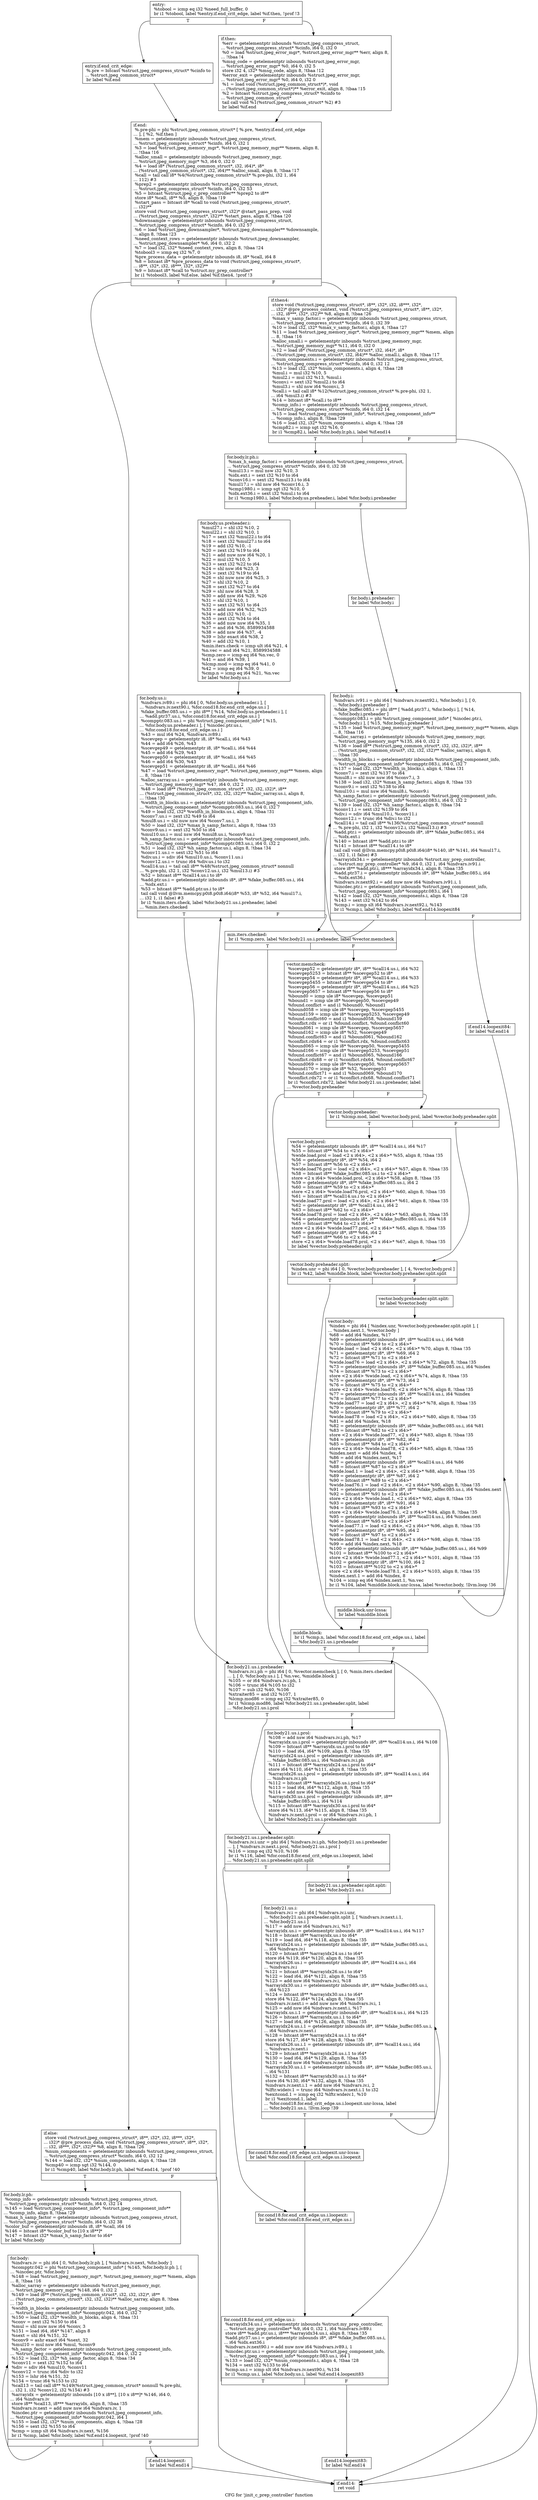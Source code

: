 digraph "CFG for 'jinit_c_prep_controller' function" {
	label="CFG for 'jinit_c_prep_controller' function";

	Node0x5d0d660 [shape=record,label="{entry:\l  %tobool = icmp eq i32 %need_full_buffer, 0\l  br i1 %tobool, label %entry.if.end_crit_edge, label %if.then, !prof !3\l|{<s0>T|<s1>F}}"];
	Node0x5d0d660:s0 -> Node0x5d0dd80;
	Node0x5d0d660:s1 -> Node0x5d0de80;
	Node0x5d0dd80 [shape=record,label="{entry.if.end_crit_edge:                           \l  %.pre = bitcast %struct.jpeg_compress_struct* %cinfo to\l... %struct.jpeg_common_struct*\l  br label %if.end\l}"];
	Node0x5d0dd80 -> Node0x5d0f120;
	Node0x5d0de80 [shape=record,label="{if.then:                                          \l  %err = getelementptr inbounds %struct.jpeg_compress_struct,\l... %struct.jpeg_compress_struct* %cinfo, i64 0, i32 0\l  %0 = load %struct.jpeg_error_mgr*, %struct.jpeg_error_mgr** %err, align 8,\l... !tbaa !4\l  %msg_code = getelementptr inbounds %struct.jpeg_error_mgr,\l... %struct.jpeg_error_mgr* %0, i64 0, i32 5\l  store i32 4, i32* %msg_code, align 8, !tbaa !12\l  %error_exit = getelementptr inbounds %struct.jpeg_error_mgr,\l... %struct.jpeg_error_mgr* %0, i64 0, i32 0\l  %1 = load void (%struct.jpeg_common_struct*)*, void\l... (%struct.jpeg_common_struct*)** %error_exit, align 8, !tbaa !15\l  %2 = bitcast %struct.jpeg_compress_struct* %cinfo to\l... %struct.jpeg_common_struct*\l  tail call void %1(%struct.jpeg_common_struct* %2) #3\l  br label %if.end\l}"];
	Node0x5d0de80 -> Node0x5d0f120;
	Node0x5d0f120 [shape=record,label="{if.end:                                           \l  %.pre-phi = phi %struct.jpeg_common_struct* [ %.pre, %entry.if.end_crit_edge\l... ], [ %2, %if.then ]\l  %mem = getelementptr inbounds %struct.jpeg_compress_struct,\l... %struct.jpeg_compress_struct* %cinfo, i64 0, i32 1\l  %3 = load %struct.jpeg_memory_mgr*, %struct.jpeg_memory_mgr** %mem, align 8,\l... !tbaa !16\l  %alloc_small = getelementptr inbounds %struct.jpeg_memory_mgr,\l... %struct.jpeg_memory_mgr* %3, i64 0, i32 0\l  %4 = load i8* (%struct.jpeg_common_struct*, i32, i64)*, i8*\l... (%struct.jpeg_common_struct*, i32, i64)** %alloc_small, align 8, !tbaa !17\l  %call = tail call i8* %4(%struct.jpeg_common_struct* %.pre-phi, i32 1, i64\l... 112) #3\l  %prep2 = getelementptr inbounds %struct.jpeg_compress_struct,\l... %struct.jpeg_compress_struct* %cinfo, i64 0, i32 53\l  %5 = bitcast %struct.jpeg_c_prep_controller** %prep2 to i8**\l  store i8* %call, i8** %5, align 8, !tbaa !19\l  %start_pass = bitcast i8* %call to void (%struct.jpeg_compress_struct*,\l... i32)**\l  store void (%struct.jpeg_compress_struct*, i32)* @start_pass_prep, void\l... (%struct.jpeg_compress_struct*, i32)** %start_pass, align 8, !tbaa !20\l  %downsample = getelementptr inbounds %struct.jpeg_compress_struct,\l... %struct.jpeg_compress_struct* %cinfo, i64 0, i32 57\l  %6 = load %struct.jpeg_downsampler*, %struct.jpeg_downsampler** %downsample,\l... align 8, !tbaa !23\l  %need_context_rows = getelementptr inbounds %struct.jpeg_downsampler,\l... %struct.jpeg_downsampler* %6, i64 0, i32 2\l  %7 = load i32, i32* %need_context_rows, align 8, !tbaa !24\l  %tobool3 = icmp eq i32 %7, 0\l  %pre_process_data = getelementptr inbounds i8, i8* %call, i64 8\l  %8 = bitcast i8* %pre_process_data to void (%struct.jpeg_compress_struct*,\l... i8**, i32*, i32, i8***, i32*, i32)**\l  %9 = bitcast i8* %call to %struct.my_prep_controller*\l  br i1 %tobool3, label %if.else, label %if.then4, !prof !3\l|{<s0>T|<s1>F}}"];
	Node0x5d0f120:s0 -> Node0x5d101d0;
	Node0x5d0f120:s1 -> Node0x5d11360;
	Node0x5d11360 [shape=record,label="{if.then4:                                         \l  store void (%struct.jpeg_compress_struct*, i8**, i32*, i32, i8***, i32*,\l... i32)* @pre_process_context, void (%struct.jpeg_compress_struct*, i8**, i32*,\l... i32, i8***, i32*, i32)** %8, align 8, !tbaa !26\l  %max_v_samp_factor.i = getelementptr inbounds %struct.jpeg_compress_struct,\l... %struct.jpeg_compress_struct* %cinfo, i64 0, i32 39\l  %10 = load i32, i32* %max_v_samp_factor.i, align 4, !tbaa !27\l  %11 = load %struct.jpeg_memory_mgr*, %struct.jpeg_memory_mgr** %mem, align\l... 8, !tbaa !16\l  %alloc_small.i = getelementptr inbounds %struct.jpeg_memory_mgr,\l... %struct.jpeg_memory_mgr* %11, i64 0, i32 0\l  %12 = load i8* (%struct.jpeg_common_struct*, i32, i64)*, i8*\l... (%struct.jpeg_common_struct*, i32, i64)** %alloc_small.i, align 8, !tbaa !17\l  %num_components.i = getelementptr inbounds %struct.jpeg_compress_struct,\l... %struct.jpeg_compress_struct* %cinfo, i64 0, i32 12\l  %13 = load i32, i32* %num_components.i, align 4, !tbaa !28\l  %mul.i = mul i32 %10, 5\l  %mul2.i = mul i32 %13, %mul.i\l  %conv.i = sext i32 %mul2.i to i64\l  %mul3.i = shl nsw i64 %conv.i, 3\l  %call.i = tail call i8* %12(%struct.jpeg_common_struct* %.pre-phi, i32 1,\l... i64 %mul3.i) #3\l  %14 = bitcast i8* %call.i to i8**\l  %comp_info.i = getelementptr inbounds %struct.jpeg_compress_struct,\l... %struct.jpeg_compress_struct* %cinfo, i64 0, i32 14\l  %15 = load %struct.jpeg_component_info*, %struct.jpeg_component_info**\l... %comp_info.i, align 8, !tbaa !29\l  %16 = load i32, i32* %num_components.i, align 4, !tbaa !28\l  %cmp82.i = icmp sgt i32 %16, 0\l  br i1 %cmp82.i, label %for.body.lr.ph.i, label %if.end14\l|{<s0>T|<s1>F}}"];
	Node0x5d11360:s0 -> Node0x5d140e0;
	Node0x5d11360:s1 -> Node0x5d141e0;
	Node0x5d140e0 [shape=record,label="{for.body.lr.ph.i:                                 \l  %max_h_samp_factor.i = getelementptr inbounds %struct.jpeg_compress_struct,\l... %struct.jpeg_compress_struct* %cinfo, i64 0, i32 38\l  %mul13.i = mul nsw i32 %10, 3\l  %idx.ext.i = sext i32 %10 to i64\l  %conv16.i = sext i32 %mul13.i to i64\l  %mul17.i = shl nsw i64 %conv16.i, 3\l  %cmp1980.i = icmp sgt i32 %10, 0\l  %idx.ext36.i = sext i32 %mul.i to i64\l  br i1 %cmp1980.i, label %for.body.us.preheader.i, label %for.body.i.preheader\l|{<s0>T|<s1>F}}"];
	Node0x5d140e0:s0 -> Node0x5d147f0;
	Node0x5d140e0:s1 -> Node0x5d148f0;
	Node0x5d148f0 [shape=record,label="{for.body.i.preheader:                             \l  br label %for.body.i\l}"];
	Node0x5d148f0 -> Node0x5d14a80;
	Node0x5d147f0 [shape=record,label="{for.body.us.preheader.i:                          \l  %mul27.i = shl i32 %10, 2\l  %mul22.i = shl i32 %10, 1\l  %17 = sext i32 %mul22.i to i64\l  %18 = sext i32 %mul27.i to i64\l  %19 = add i32 %10, -1\l  %20 = zext i32 %19 to i64\l  %21 = add nuw nsw i64 %20, 1\l  %22 = mul i32 %10, 5\l  %23 = sext i32 %22 to i64\l  %24 = shl nsw i64 %23, 3\l  %25 = zext i32 %19 to i64\l  %26 = shl nuw nsw i64 %25, 3\l  %27 = shl i32 %10, 2\l  %28 = sext i32 %27 to i64\l  %29 = shl nsw i64 %28, 3\l  %30 = add nsw i64 %29, %26\l  %31 = shl i32 %10, 1\l  %32 = sext i32 %31 to i64\l  %33 = add nsw i64 %32, %25\l  %34 = add i32 %10, -1\l  %35 = zext i32 %34 to i64\l  %36 = add nuw nsw i64 %35, 1\l  %37 = and i64 %36, 8589934588\l  %38 = add nsw i64 %37, -4\l  %39 = lshr exact i64 %38, 2\l  %40 = add i32 %10, 1\l  %min.iters.check = icmp ult i64 %21, 4\l  %n.vec = and i64 %21, 8589934588\l  %cmp.zero = icmp eq i64 %n.vec, 0\l  %41 = and i64 %39, 1\l  %lcmp.mod = icmp eq i64 %41, 0\l  %42 = icmp eq i64 %39, 0\l  %cmp.n = icmp eq i64 %21, %n.vec\l  br label %for.body.us.i\l}"];
	Node0x5d147f0 -> Node0x5d164b0;
	Node0x5d164b0 [shape=record,label="{for.body.us.i:                                    \l  %indvars.iv89.i = phi i64 [ 0, %for.body.us.preheader.i ], [\l... %indvars.iv.next90.i, %for.cond18.for.end_crit_edge.us.i ]\l  %fake_buffer.085.us.i = phi i8** [ %14, %for.body.us.preheader.i ], [\l... %add.ptr37.us.i, %for.cond18.for.end_crit_edge.us.i ]\l  %compptr.083.us.i = phi %struct.jpeg_component_info* [ %15,\l... %for.body.us.preheader.i ], [ %incdec.ptr.us.i,\l... %for.cond18.for.end_crit_edge.us.i ]\l  %43 = mul i64 %24, %indvars.iv89.i\l  %scevgep = getelementptr i8, i8* %call.i, i64 %43\l  %44 = add i64 %26, %43\l  %scevgep49 = getelementptr i8, i8* %call.i, i64 %44\l  %45 = add i64 %29, %43\l  %scevgep50 = getelementptr i8, i8* %call.i, i64 %45\l  %46 = add i64 %30, %43\l  %scevgep51 = getelementptr i8, i8* %call.i, i64 %46\l  %47 = load %struct.jpeg_memory_mgr*, %struct.jpeg_memory_mgr** %mem, align\l... 8, !tbaa !16\l  %alloc_sarray.us.i = getelementptr inbounds %struct.jpeg_memory_mgr,\l... %struct.jpeg_memory_mgr* %47, i64 0, i32 2\l  %48 = load i8** (%struct.jpeg_common_struct*, i32, i32, i32)*, i8**\l... (%struct.jpeg_common_struct*, i32, i32, i32)** %alloc_sarray.us.i, align 8,\l... !tbaa !30\l  %width_in_blocks.us.i = getelementptr inbounds %struct.jpeg_component_info,\l... %struct.jpeg_component_info* %compptr.083.us.i, i64 0, i32 7\l  %49 = load i32, i32* %width_in_blocks.us.i, align 4, !tbaa !31\l  %conv7.us.i = zext i32 %49 to i64\l  %mul8.us.i = shl nuw nsw i64 %conv7.us.i, 3\l  %50 = load i32, i32* %max_h_samp_factor.i, align 8, !tbaa !33\l  %conv9.us.i = sext i32 %50 to i64\l  %mul10.us.i = mul nsw i64 %mul8.us.i, %conv9.us.i\l  %h_samp_factor.us.i = getelementptr inbounds %struct.jpeg_component_info,\l... %struct.jpeg_component_info* %compptr.083.us.i, i64 0, i32 2\l  %51 = load i32, i32* %h_samp_factor.us.i, align 8, !tbaa !34\l  %conv11.us.i = sext i32 %51 to i64\l  %div.us.i = sdiv i64 %mul10.us.i, %conv11.us.i\l  %conv12.us.i = trunc i64 %div.us.i to i32\l  %call14.us.i = tail call i8** %48(%struct.jpeg_common_struct* nonnull\l... %.pre-phi, i32 1, i32 %conv12.us.i, i32 %mul13.i) #3\l  %52 = bitcast i8** %call14.us.i to i8*\l  %add.ptr.us.i = getelementptr inbounds i8*, i8** %fake_buffer.085.us.i, i64\l... %idx.ext.i\l  %53 = bitcast i8** %add.ptr.us.i to i8*\l  tail call void @llvm.memcpy.p0i8.p0i8.i64(i8* %53, i8* %52, i64 %mul17.i,\l... i32 1, i1 false) #3\l  br i1 %min.iters.check, label %for.body21.us.i.preheader, label\l... %min.iters.checked\l|{<s0>T|<s1>F}}"];
	Node0x5d164b0:s0 -> Node0x5d18740;
	Node0x5d164b0:s1 -> Node0x5d18860;
	Node0x5d18860 [shape=record,label="{min.iters.checked:                                \l  br i1 %cmp.zero, label %for.body21.us.i.preheader, label %vector.memcheck\l|{<s0>T|<s1>F}}"];
	Node0x5d18860:s0 -> Node0x5d18740;
	Node0x5d18860:s1 -> Node0x5d189d0;
	Node0x5d189d0 [shape=record,label="{vector.memcheck:                                  \l  %scevgep52 = getelementptr i8*, i8** %call14.us.i, i64 %32\l  %scevgep5253 = bitcast i8** %scevgep52 to i8*\l  %scevgep54 = getelementptr i8*, i8** %call14.us.i, i64 %33\l  %scevgep5455 = bitcast i8** %scevgep54 to i8*\l  %scevgep56 = getelementptr i8*, i8** %call14.us.i, i64 %25\l  %scevgep5657 = bitcast i8** %scevgep56 to i8*\l  %bound0 = icmp ule i8* %scevgep, %scevgep51\l  %bound1 = icmp ule i8* %scevgep50, %scevgep49\l  %found.conflict = and i1 %bound0, %bound1\l  %bound058 = icmp ule i8* %scevgep, %scevgep5455\l  %bound159 = icmp ule i8* %scevgep5253, %scevgep49\l  %found.conflict60 = and i1 %bound058, %bound159\l  %conflict.rdx = or i1 %found.conflict, %found.conflict60\l  %bound061 = icmp ule i8* %scevgep, %scevgep5657\l  %bound162 = icmp ule i8* %52, %scevgep49\l  %found.conflict63 = and i1 %bound061, %bound162\l  %conflict.rdx64 = or i1 %conflict.rdx, %found.conflict63\l  %bound065 = icmp ule i8* %scevgep50, %scevgep5455\l  %bound166 = icmp ule i8* %scevgep5253, %scevgep51\l  %found.conflict67 = and i1 %bound065, %bound166\l  %conflict.rdx68 = or i1 %conflict.rdx64, %found.conflict67\l  %bound069 = icmp ule i8* %scevgep50, %scevgep5657\l  %bound170 = icmp ule i8* %52, %scevgep51\l  %found.conflict71 = and i1 %bound069, %bound170\l  %conflict.rdx72 = or i1 %conflict.rdx68, %found.conflict71\l  br i1 %conflict.rdx72, label %for.body21.us.i.preheader, label\l... %vector.body.preheader\l|{<s0>T|<s1>F}}"];
	Node0x5d189d0:s0 -> Node0x5d18740;
	Node0x5d189d0:s1 -> Node0x5d15290;
	Node0x5d15290 [shape=record,label="{vector.body.preheader:                            \l  br i1 %lcmp.mod, label %vector.body.prol, label %vector.body.preheader.split\l|{<s0>T|<s1>F}}"];
	Node0x5d15290:s0 -> Node0x5d16080;
	Node0x5d15290:s1 -> Node0x5d16100;
	Node0x5d16080 [shape=record,label="{vector.body.prol:                                 \l  %54 = getelementptr inbounds i8*, i8** %call14.us.i, i64 %17\l  %55 = bitcast i8** %54 to \<2 x i64\>*\l  %wide.load.prol = load \<2 x i64\>, \<2 x i64\>* %55, align 8, !tbaa !35\l  %56 = getelementptr i8*, i8** %54, i64 2\l  %57 = bitcast i8** %56 to \<2 x i64\>*\l  %wide.load76.prol = load \<2 x i64\>, \<2 x i64\>* %57, align 8, !tbaa !35\l  %58 = bitcast i8** %fake_buffer.085.us.i to \<2 x i64\>*\l  store \<2 x i64\> %wide.load.prol, \<2 x i64\>* %58, align 8, !tbaa !35\l  %59 = getelementptr i8*, i8** %fake_buffer.085.us.i, i64 2\l  %60 = bitcast i8** %59 to \<2 x i64\>*\l  store \<2 x i64\> %wide.load76.prol, \<2 x i64\>* %60, align 8, !tbaa !35\l  %61 = bitcast i8** %call14.us.i to \<2 x i64\>*\l  %wide.load77.prol = load \<2 x i64\>, \<2 x i64\>* %61, align 8, !tbaa !35\l  %62 = getelementptr i8*, i8** %call14.us.i, i64 2\l  %63 = bitcast i8** %62 to \<2 x i64\>*\l  %wide.load78.prol = load \<2 x i64\>, \<2 x i64\>* %63, align 8, !tbaa !35\l  %64 = getelementptr inbounds i8*, i8** %fake_buffer.085.us.i, i64 %18\l  %65 = bitcast i8** %64 to \<2 x i64\>*\l  store \<2 x i64\> %wide.load77.prol, \<2 x i64\>* %65, align 8, !tbaa !35\l  %66 = getelementptr i8*, i8** %64, i64 2\l  %67 = bitcast i8** %66 to \<2 x i64\>*\l  store \<2 x i64\> %wide.load78.prol, \<2 x i64\>* %67, align 8, !tbaa !35\l  br label %vector.body.preheader.split\l}"];
	Node0x5d16080 -> Node0x5d16100;
	Node0x5d16100 [shape=record,label="{vector.body.preheader.split:                      \l  %index.unr = phi i64 [ 0, %vector.body.preheader ], [ 4, %vector.body.prol ]\l  br i1 %42, label %middle.block, label %vector.body.preheader.split.split\l|{<s0>T|<s1>F}}"];
	Node0x5d16100:s0 -> Node0x5d1c790;
	Node0x5d16100:s1 -> Node0x5d1c840;
	Node0x5d1c840 [shape=record,label="{vector.body.preheader.split.split:                \l  br label %vector.body\l}"];
	Node0x5d1c840 -> Node0x5d1c9b0;
	Node0x5d1c9b0 [shape=record,label="{vector.body:                                      \l  %index = phi i64 [ %index.unr, %vector.body.preheader.split.split ], [\l... %index.next.1, %vector.body ]\l  %68 = add i64 %index, %17\l  %69 = getelementptr inbounds i8*, i8** %call14.us.i, i64 %68\l  %70 = bitcast i8** %69 to \<2 x i64\>*\l  %wide.load = load \<2 x i64\>, \<2 x i64\>* %70, align 8, !tbaa !35\l  %71 = getelementptr i8*, i8** %69, i64 2\l  %72 = bitcast i8** %71 to \<2 x i64\>*\l  %wide.load76 = load \<2 x i64\>, \<2 x i64\>* %72, align 8, !tbaa !35\l  %73 = getelementptr inbounds i8*, i8** %fake_buffer.085.us.i, i64 %index\l  %74 = bitcast i8** %73 to \<2 x i64\>*\l  store \<2 x i64\> %wide.load, \<2 x i64\>* %74, align 8, !tbaa !35\l  %75 = getelementptr i8*, i8** %73, i64 2\l  %76 = bitcast i8** %75 to \<2 x i64\>*\l  store \<2 x i64\> %wide.load76, \<2 x i64\>* %76, align 8, !tbaa !35\l  %77 = getelementptr inbounds i8*, i8** %call14.us.i, i64 %index\l  %78 = bitcast i8** %77 to \<2 x i64\>*\l  %wide.load77 = load \<2 x i64\>, \<2 x i64\>* %78, align 8, !tbaa !35\l  %79 = getelementptr i8*, i8** %77, i64 2\l  %80 = bitcast i8** %79 to \<2 x i64\>*\l  %wide.load78 = load \<2 x i64\>, \<2 x i64\>* %80, align 8, !tbaa !35\l  %81 = add i64 %index, %18\l  %82 = getelementptr inbounds i8*, i8** %fake_buffer.085.us.i, i64 %81\l  %83 = bitcast i8** %82 to \<2 x i64\>*\l  store \<2 x i64\> %wide.load77, \<2 x i64\>* %83, align 8, !tbaa !35\l  %84 = getelementptr i8*, i8** %82, i64 2\l  %85 = bitcast i8** %84 to \<2 x i64\>*\l  store \<2 x i64\> %wide.load78, \<2 x i64\>* %85, align 8, !tbaa !35\l  %index.next = add i64 %index, 4\l  %86 = add i64 %index.next, %17\l  %87 = getelementptr inbounds i8*, i8** %call14.us.i, i64 %86\l  %88 = bitcast i8** %87 to \<2 x i64\>*\l  %wide.load.1 = load \<2 x i64\>, \<2 x i64\>* %88, align 8, !tbaa !35\l  %89 = getelementptr i8*, i8** %87, i64 2\l  %90 = bitcast i8** %89 to \<2 x i64\>*\l  %wide.load76.1 = load \<2 x i64\>, \<2 x i64\>* %90, align 8, !tbaa !35\l  %91 = getelementptr inbounds i8*, i8** %fake_buffer.085.us.i, i64 %index.next\l  %92 = bitcast i8** %91 to \<2 x i64\>*\l  store \<2 x i64\> %wide.load.1, \<2 x i64\>* %92, align 8, !tbaa !35\l  %93 = getelementptr i8*, i8** %91, i64 2\l  %94 = bitcast i8** %93 to \<2 x i64\>*\l  store \<2 x i64\> %wide.load76.1, \<2 x i64\>* %94, align 8, !tbaa !35\l  %95 = getelementptr inbounds i8*, i8** %call14.us.i, i64 %index.next\l  %96 = bitcast i8** %95 to \<2 x i64\>*\l  %wide.load77.1 = load \<2 x i64\>, \<2 x i64\>* %96, align 8, !tbaa !35\l  %97 = getelementptr i8*, i8** %95, i64 2\l  %98 = bitcast i8** %97 to \<2 x i64\>*\l  %wide.load78.1 = load \<2 x i64\>, \<2 x i64\>* %98, align 8, !tbaa !35\l  %99 = add i64 %index.next, %18\l  %100 = getelementptr inbounds i8*, i8** %fake_buffer.085.us.i, i64 %99\l  %101 = bitcast i8** %100 to \<2 x i64\>*\l  store \<2 x i64\> %wide.load77.1, \<2 x i64\>* %101, align 8, !tbaa !35\l  %102 = getelementptr i8*, i8** %100, i64 2\l  %103 = bitcast i8** %102 to \<2 x i64\>*\l  store \<2 x i64\> %wide.load78.1, \<2 x i64\>* %103, align 8, !tbaa !35\l  %index.next.1 = add i64 %index, 8\l  %104 = icmp eq i64 %index.next.1, %n.vec\l  br i1 %104, label %middle.block.unr-lcssa, label %vector.body, !llvm.loop !36\l|{<s0>T|<s1>F}}"];
	Node0x5d1c9b0:s0 -> Node0x5d1e6a0;
	Node0x5d1c9b0:s1 -> Node0x5d1c9b0;
	Node0x5d1e6a0 [shape=record,label="{middle.block.unr-lcssa:                           \l  br label %middle.block\l}"];
	Node0x5d1e6a0 -> Node0x5d1c790;
	Node0x5d1c790 [shape=record,label="{middle.block:                                     \l  br i1 %cmp.n, label %for.cond18.for.end_crit_edge.us.i, label\l... %for.body21.us.i.preheader\l|{<s0>T|<s1>F}}"];
	Node0x5d1c790:s0 -> Node0x5d16660;
	Node0x5d1c790:s1 -> Node0x5d18740;
	Node0x5d18740 [shape=record,label="{for.body21.us.i.preheader:                        \l  %indvars.iv.i.ph = phi i64 [ 0, %vector.memcheck ], [ 0, %min.iters.checked\l... ], [ 0, %for.body.us.i ], [ %n.vec, %middle.block ]\l  %105 = or i64 %indvars.iv.i.ph, 1\l  %106 = trunc i64 %105 to i32\l  %107 = sub i32 %40, %106\l  %xtraiter85 = and i32 %107, 1\l  %lcmp.mod86 = icmp eq i32 %xtraiter85, 0\l  br i1 %lcmp.mod86, label %for.body21.us.i.preheader.split, label\l... %for.body21.us.i.prol\l|{<s0>T|<s1>F}}"];
	Node0x5d18740:s0 -> Node0x5d0e4c0;
	Node0x5d18740:s1 -> Node0x5d0e5e0;
	Node0x5d0e5e0 [shape=record,label="{for.body21.us.i.prol:                             \l  %108 = add nsw i64 %indvars.iv.i.ph, %17\l  %arrayidx.us.i.prol = getelementptr inbounds i8*, i8** %call14.us.i, i64 %108\l  %109 = bitcast i8** %arrayidx.us.i.prol to i64*\l  %110 = load i64, i64* %109, align 8, !tbaa !35\l  %arrayidx24.us.i.prol = getelementptr inbounds i8*, i8**\l... %fake_buffer.085.us.i, i64 %indvars.iv.i.ph\l  %111 = bitcast i8** %arrayidx24.us.i.prol to i64*\l  store i64 %110, i64* %111, align 8, !tbaa !35\l  %arrayidx26.us.i.prol = getelementptr inbounds i8*, i8** %call14.us.i, i64\l... %indvars.iv.i.ph\l  %112 = bitcast i8** %arrayidx26.us.i.prol to i64*\l  %113 = load i64, i64* %112, align 8, !tbaa !35\l  %114 = add nsw i64 %indvars.iv.i.ph, %18\l  %arrayidx30.us.i.prol = getelementptr inbounds i8*, i8**\l... %fake_buffer.085.us.i, i64 %114\l  %115 = bitcast i8** %arrayidx30.us.i.prol to i64*\l  store i64 %113, i64* %115, align 8, !tbaa !35\l  %indvars.iv.next.i.prol = or i64 %indvars.iv.i.ph, 1\l  br label %for.body21.us.i.preheader.split\l}"];
	Node0x5d0e5e0 -> Node0x5d0e4c0;
	Node0x5d0e4c0 [shape=record,label="{for.body21.us.i.preheader.split:                  \l  %indvars.iv.i.unr = phi i64 [ %indvars.iv.i.ph, %for.body21.us.i.preheader\l... ], [ %indvars.iv.next.i.prol, %for.body21.us.i.prol ]\l  %116 = icmp eq i32 %10, %106\l  br i1 %116, label %for.cond18.for.end_crit_edge.us.i.loopexit, label\l... %for.body21.us.i.preheader.split.split\l|{<s0>T|<s1>F}}"];
	Node0x5d0e4c0:s0 -> Node0x5d208f0;
	Node0x5d0e4c0:s1 -> Node0x5d209f0;
	Node0x5d209f0 [shape=record,label="{for.body21.us.i.preheader.split.split:            \l  br label %for.body21.us.i\l}"];
	Node0x5d209f0 -> Node0x5d20b30;
	Node0x5d20b30 [shape=record,label="{for.body21.us.i:                                  \l  %indvars.iv.i = phi i64 [ %indvars.iv.i.unr,\l... %for.body21.us.i.preheader.split.split ], [ %indvars.iv.next.i.1,\l... %for.body21.us.i ]\l  %117 = add nsw i64 %indvars.iv.i, %17\l  %arrayidx.us.i = getelementptr inbounds i8*, i8** %call14.us.i, i64 %117\l  %118 = bitcast i8** %arrayidx.us.i to i64*\l  %119 = load i64, i64* %118, align 8, !tbaa !35\l  %arrayidx24.us.i = getelementptr inbounds i8*, i8** %fake_buffer.085.us.i,\l... i64 %indvars.iv.i\l  %120 = bitcast i8** %arrayidx24.us.i to i64*\l  store i64 %119, i64* %120, align 8, !tbaa !35\l  %arrayidx26.us.i = getelementptr inbounds i8*, i8** %call14.us.i, i64\l... %indvars.iv.i\l  %121 = bitcast i8** %arrayidx26.us.i to i64*\l  %122 = load i64, i64* %121, align 8, !tbaa !35\l  %123 = add nsw i64 %indvars.iv.i, %18\l  %arrayidx30.us.i = getelementptr inbounds i8*, i8** %fake_buffer.085.us.i,\l... i64 %123\l  %124 = bitcast i8** %arrayidx30.us.i to i64*\l  store i64 %122, i64* %124, align 8, !tbaa !35\l  %indvars.iv.next.i = add nuw nsw i64 %indvars.iv.i, 1\l  %125 = add nsw i64 %indvars.iv.next.i, %17\l  %arrayidx.us.i.1 = getelementptr inbounds i8*, i8** %call14.us.i, i64 %125\l  %126 = bitcast i8** %arrayidx.us.i.1 to i64*\l  %127 = load i64, i64* %126, align 8, !tbaa !35\l  %arrayidx24.us.i.1 = getelementptr inbounds i8*, i8** %fake_buffer.085.us.i,\l... i64 %indvars.iv.next.i\l  %128 = bitcast i8** %arrayidx24.us.i.1 to i64*\l  store i64 %127, i64* %128, align 8, !tbaa !35\l  %arrayidx26.us.i.1 = getelementptr inbounds i8*, i8** %call14.us.i, i64\l... %indvars.iv.next.i\l  %129 = bitcast i8** %arrayidx26.us.i.1 to i64*\l  %130 = load i64, i64* %129, align 8, !tbaa !35\l  %131 = add nsw i64 %indvars.iv.next.i, %18\l  %arrayidx30.us.i.1 = getelementptr inbounds i8*, i8** %fake_buffer.085.us.i,\l... i64 %131\l  %132 = bitcast i8** %arrayidx30.us.i.1 to i64*\l  store i64 %130, i64* %132, align 8, !tbaa !35\l  %indvars.iv.next.i.1 = add nsw i64 %indvars.iv.i, 2\l  %lftr.wideiv.1 = trunc i64 %indvars.iv.next.i.1 to i32\l  %exitcond.1 = icmp eq i32 %lftr.wideiv.1, %10\l  br i1 %exitcond.1, label\l... %for.cond18.for.end_crit_edge.us.i.loopexit.unr-lcssa, label\l... %for.body21.us.i, !llvm.loop !39\l|{<s0>T|<s1>F}}"];
	Node0x5d20b30:s0 -> Node0x5d221a0;
	Node0x5d20b30:s1 -> Node0x5d20b30;
	Node0x5d221a0 [shape=record,label="{for.cond18.for.end_crit_edge.us.i.loopexit.unr-lcssa: \l  br label %for.cond18.for.end_crit_edge.us.i.loopexit\l}"];
	Node0x5d221a0 -> Node0x5d208f0;
	Node0x5d208f0 [shape=record,label="{for.cond18.for.end_crit_edge.us.i.loopexit:       \l  br label %for.cond18.for.end_crit_edge.us.i\l}"];
	Node0x5d208f0 -> Node0x5d16660;
	Node0x5d16660 [shape=record,label="{for.cond18.for.end_crit_edge.us.i:                \l  %arrayidx34.us.i = getelementptr inbounds %struct.my_prep_controller,\l... %struct.my_prep_controller* %9, i64 0, i32 1, i64 %indvars.iv89.i\l  store i8** %add.ptr.us.i, i8*** %arrayidx34.us.i, align 8, !tbaa !35\l  %add.ptr37.us.i = getelementptr inbounds i8*, i8** %fake_buffer.085.us.i,\l... i64 %idx.ext36.i\l  %indvars.iv.next90.i = add nuw nsw i64 %indvars.iv89.i, 1\l  %incdec.ptr.us.i = getelementptr inbounds %struct.jpeg_component_info,\l... %struct.jpeg_component_info* %compptr.083.us.i, i64 1\l  %133 = load i32, i32* %num_components.i, align 4, !tbaa !28\l  %134 = sext i32 %133 to i64\l  %cmp.us.i = icmp slt i64 %indvars.iv.next90.i, %134\l  br i1 %cmp.us.i, label %for.body.us.i, label %if.end14.loopexit83\l|{<s0>T|<s1>F}}"];
	Node0x5d16660:s0 -> Node0x5d164b0;
	Node0x5d16660:s1 -> Node0x5d22830;
	Node0x5d14a80 [shape=record,label="{for.body.i:                                       \l  %indvars.iv91.i = phi i64 [ %indvars.iv.next92.i, %for.body.i ], [ 0,\l... %for.body.i.preheader ]\l  %fake_buffer.085.i = phi i8** [ %add.ptr37.i, %for.body.i ], [ %14,\l... %for.body.i.preheader ]\l  %compptr.083.i = phi %struct.jpeg_component_info* [ %incdec.ptr.i,\l... %for.body.i ], [ %15, %for.body.i.preheader ]\l  %135 = load %struct.jpeg_memory_mgr*, %struct.jpeg_memory_mgr** %mem, align\l... 8, !tbaa !16\l  %alloc_sarray.i = getelementptr inbounds %struct.jpeg_memory_mgr,\l... %struct.jpeg_memory_mgr* %135, i64 0, i32 2\l  %136 = load i8** (%struct.jpeg_common_struct*, i32, i32, i32)*, i8**\l... (%struct.jpeg_common_struct*, i32, i32, i32)** %alloc_sarray.i, align 8,\l... !tbaa !30\l  %width_in_blocks.i = getelementptr inbounds %struct.jpeg_component_info,\l... %struct.jpeg_component_info* %compptr.083.i, i64 0, i32 7\l  %137 = load i32, i32* %width_in_blocks.i, align 4, !tbaa !31\l  %conv7.i = zext i32 %137 to i64\l  %mul8.i = shl nuw nsw i64 %conv7.i, 3\l  %138 = load i32, i32* %max_h_samp_factor.i, align 8, !tbaa !33\l  %conv9.i = sext i32 %138 to i64\l  %mul10.i = mul nsw i64 %mul8.i, %conv9.i\l  %h_samp_factor.i = getelementptr inbounds %struct.jpeg_component_info,\l... %struct.jpeg_component_info* %compptr.083.i, i64 0, i32 2\l  %139 = load i32, i32* %h_samp_factor.i, align 8, !tbaa !34\l  %conv11.i = sext i32 %139 to i64\l  %div.i = sdiv i64 %mul10.i, %conv11.i\l  %conv12.i = trunc i64 %div.i to i32\l  %call14.i = tail call i8** %136(%struct.jpeg_common_struct* nonnull\l... %.pre-phi, i32 1, i32 %conv12.i, i32 %mul13.i) #3\l  %add.ptr.i = getelementptr inbounds i8*, i8** %fake_buffer.085.i, i64\l... %idx.ext.i\l  %140 = bitcast i8** %add.ptr.i to i8*\l  %141 = bitcast i8** %call14.i to i8*\l  tail call void @llvm.memcpy.p0i8.p0i8.i64(i8* %140, i8* %141, i64 %mul17.i,\l... i32 1, i1 false) #3\l  %arrayidx34.i = getelementptr inbounds %struct.my_prep_controller,\l... %struct.my_prep_controller* %9, i64 0, i32 1, i64 %indvars.iv91.i\l  store i8** %add.ptr.i, i8*** %arrayidx34.i, align 8, !tbaa !35\l  %add.ptr37.i = getelementptr inbounds i8*, i8** %fake_buffer.085.i, i64\l... %idx.ext36.i\l  %indvars.iv.next92.i = add nuw nsw i64 %indvars.iv91.i, 1\l  %incdec.ptr.i = getelementptr inbounds %struct.jpeg_component_info,\l... %struct.jpeg_component_info* %compptr.083.i, i64 1\l  %142 = load i32, i32* %num_components.i, align 4, !tbaa !28\l  %143 = sext i32 %142 to i64\l  %cmp.i = icmp slt i64 %indvars.iv.next92.i, %143\l  br i1 %cmp.i, label %for.body.i, label %if.end14.loopexit84\l|{<s0>T|<s1>F}}"];
	Node0x5d14a80:s0 -> Node0x5d14a80;
	Node0x5d14a80:s1 -> Node0x5d258d0;
	Node0x5d101d0 [shape=record,label="{if.else:                                          \l  store void (%struct.jpeg_compress_struct*, i8**, i32*, i32, i8***, i32*,\l... i32)* @pre_process_data, void (%struct.jpeg_compress_struct*, i8**, i32*,\l... i32, i8***, i32*, i32)** %8, align 8, !tbaa !26\l  %num_components = getelementptr inbounds %struct.jpeg_compress_struct,\l... %struct.jpeg_compress_struct* %cinfo, i64 0, i32 12\l  %144 = load i32, i32* %num_components, align 4, !tbaa !28\l  %cmp40 = icmp sgt i32 %144, 0\l  br i1 %cmp40, label %for.body.lr.ph, label %if.end14, !prof !40\l|{<s0>T|<s1>F}}"];
	Node0x5d101d0:s0 -> Node0x5d262f0;
	Node0x5d101d0:s1 -> Node0x5d141e0;
	Node0x5d262f0 [shape=record,label="{for.body.lr.ph:                                   \l  %comp_info = getelementptr inbounds %struct.jpeg_compress_struct,\l... %struct.jpeg_compress_struct* %cinfo, i64 0, i32 14\l  %145 = load %struct.jpeg_component_info*, %struct.jpeg_component_info**\l... %comp_info, align 8, !tbaa !29\l  %max_h_samp_factor = getelementptr inbounds %struct.jpeg_compress_struct,\l... %struct.jpeg_compress_struct* %cinfo, i64 0, i32 38\l  %color_buf = getelementptr inbounds i8, i8* %call, i64 16\l  %146 = bitcast i8* %color_buf to [10 x i8**]*\l  %147 = bitcast i32* %max_h_samp_factor to i64*\l  br label %for.body\l}"];
	Node0x5d262f0 -> Node0x5d26ed0;
	Node0x5d26ed0 [shape=record,label="{for.body:                                         \l  %indvars.iv = phi i64 [ 0, %for.body.lr.ph ], [ %indvars.iv.next, %for.body ]\l  %compptr.042 = phi %struct.jpeg_component_info* [ %145, %for.body.lr.ph ], [\l... %incdec.ptr, %for.body ]\l  %148 = load %struct.jpeg_memory_mgr*, %struct.jpeg_memory_mgr** %mem, align\l... 8, !tbaa !16\l  %alloc_sarray = getelementptr inbounds %struct.jpeg_memory_mgr,\l... %struct.jpeg_memory_mgr* %148, i64 0, i32 2\l  %149 = load i8** (%struct.jpeg_common_struct*, i32, i32, i32)*, i8**\l... (%struct.jpeg_common_struct*, i32, i32, i32)** %alloc_sarray, align 8, !tbaa\l... !30\l  %width_in_blocks = getelementptr inbounds %struct.jpeg_component_info,\l... %struct.jpeg_component_info* %compptr.042, i64 0, i32 7\l  %150 = load i32, i32* %width_in_blocks, align 4, !tbaa !31\l  %conv = zext i32 %150 to i64\l  %mul = shl nuw nsw i64 %conv, 3\l  %151 = load i64, i64* %147, align 8\l  %sext = shl i64 %151, 32\l  %conv9 = ashr exact i64 %sext, 32\l  %mul10 = mul nsw i64 %mul, %conv9\l  %h_samp_factor = getelementptr inbounds %struct.jpeg_component_info,\l... %struct.jpeg_component_info* %compptr.042, i64 0, i32 2\l  %152 = load i32, i32* %h_samp_factor, align 8, !tbaa !34\l  %conv11 = sext i32 %152 to i64\l  %div = sdiv i64 %mul10, %conv11\l  %conv12 = trunc i64 %div to i32\l  %153 = lshr i64 %151, 32\l  %154 = trunc i64 %153 to i32\l  %call13 = tail call i8** %149(%struct.jpeg_common_struct* nonnull %.pre-phi,\l... i32 1, i32 %conv12, i32 %154) #3\l  %arrayidx = getelementptr inbounds [10 x i8**], [10 x i8**]* %146, i64 0,\l... i64 %indvars.iv\l  store i8** %call13, i8*** %arrayidx, align 8, !tbaa !35\l  %indvars.iv.next = add nuw nsw i64 %indvars.iv, 1\l  %incdec.ptr = getelementptr inbounds %struct.jpeg_component_info,\l... %struct.jpeg_component_info* %compptr.042, i64 1\l  %155 = load i32, i32* %num_components, align 4, !tbaa !28\l  %156 = sext i32 %155 to i64\l  %cmp = icmp slt i64 %indvars.iv.next, %156\l  br i1 %cmp, label %for.body, label %if.end14.loopexit, !prof !40\l|{<s0>T|<s1>F}}"];
	Node0x5d26ed0:s0 -> Node0x5d26ed0;
	Node0x5d26ed0:s1 -> Node0x5d1a400;
	Node0x5d1a400 [shape=record,label="{if.end14.loopexit:                                \l  br label %if.end14\l}"];
	Node0x5d1a400 -> Node0x5d141e0;
	Node0x5d22830 [shape=record,label="{if.end14.loopexit83:                              \l  br label %if.end14\l}"];
	Node0x5d22830 -> Node0x5d141e0;
	Node0x5d258d0 [shape=record,label="{if.end14.loopexit84:                              \l  br label %if.end14\l}"];
	Node0x5d258d0 -> Node0x5d141e0;
	Node0x5d141e0 [shape=record,label="{if.end14:                                         \l  ret void\l}"];
}

